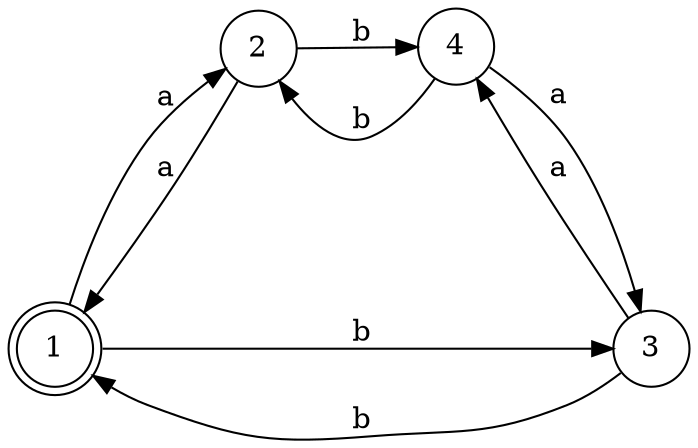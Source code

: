 //Number of Nodes: 4
//Number of Edges: 8
digraph G {
	nodesep=1.5;
	ranksep=0.6;
	rankdir=LR;
	1 -> 2 [styel=bold,label=" a"];
	1 -> 3 [styel=bold,label=" b"];
	2 -> 1 [styel=bold,label=" a"];
	2 -> 4 [styel=bold,label=" b"];
	3 -> 4 [styel=bold,label=" a"];
	3 -> 1 [styel=bold,label=" b"];
	4 -> 3 [styel=bold,label=" a"];
	4 -> 2 [styel=bold,label=" b"];
	1:body[shape=doublecircle, width=0.4];
	2:body[shape=circle, width=0.4];
	3:body[shape=circle, width=0.4];
	4:body[shape=circle, width=0.4];
}
